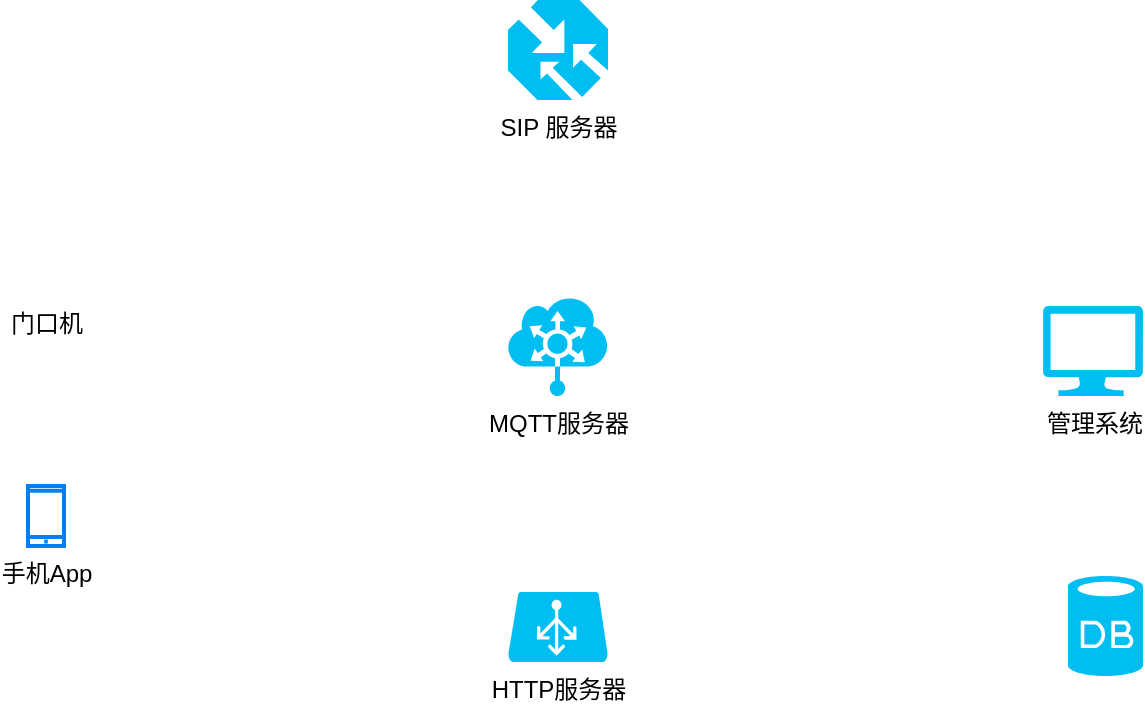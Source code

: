 <mxfile version="11.0.8" type="github"><diagram id="59dI_UTQ4IL4QgH_F2Ei" name="Page-1"><mxGraphModel dx="1074" dy="579" grid="1" gridSize="10" guides="1" tooltips="1" connect="1" arrows="1" fold="1" page="1" pageScale="1" pageWidth="827" pageHeight="1169" math="0" shadow="0"><root><mxCell id="0"/><mxCell id="1" parent="0"/><mxCell id="PYKvtYwbS3nWIdBM4FNF-1" value="门口机" style="shape=image;html=1;verticalAlign=top;verticalLabelPosition=bottom;labelBackgroundColor=#ffffff;imageAspect=0;aspect=fixed;image=https://cdn0.iconfinder.com/data/icons/simpline-mix/64/simpline_43-128.png" vertex="1" parent="1"><mxGeometry x="197.5" y="522" width="43" height="43" as="geometry"/></mxCell><mxCell id="PYKvtYwbS3nWIdBM4FNF-4" value="手机App" style="html=1;verticalLabelPosition=bottom;align=center;labelBackgroundColor=#ffffff;verticalAlign=top;strokeWidth=2;strokeColor=#0080F0;fillColor=#ffffff;shadow=0;dashed=0;shape=mxgraph.ios7.icons.smartphone;" vertex="1" parent="1"><mxGeometry x="210" y="660" width="18" height="30" as="geometry"/></mxCell><mxCell id="PYKvtYwbS3nWIdBM4FNF-5" value="" style="verticalLabelPosition=bottom;html=1;verticalAlign=top;align=center;strokeColor=none;fillColor=#00BEF2;shape=mxgraph.azure.database;" vertex="1" parent="1"><mxGeometry x="730" y="705" width="37.5" height="50" as="geometry"/></mxCell><mxCell id="PYKvtYwbS3nWIdBM4FNF-7" value="SIP 服务器" style="verticalLabelPosition=bottom;html=1;verticalAlign=top;align=center;strokeColor=none;fillColor=#00BEF2;shape=mxgraph.azure.traffic_manager;pointerEvents=1;" vertex="1" parent="1"><mxGeometry x="450" y="417" width="50" height="50" as="geometry"/></mxCell><mxCell id="PYKvtYwbS3nWIdBM4FNF-9" value="HTTP服务器" style="verticalLabelPosition=bottom;html=1;verticalAlign=top;align=center;strokeColor=none;fillColor=#00BEF2;shape=mxgraph.azure.azure_load_balancer;" vertex="1" parent="1"><mxGeometry x="450" y="713" width="50" height="35" as="geometry"/></mxCell><mxCell id="PYKvtYwbS3nWIdBM4FNF-10" value="MQTT服务器" style="verticalLabelPosition=bottom;html=1;verticalAlign=top;align=center;strokeColor=none;fillColor=#00BEF2;shape=mxgraph.azure.biztalk_services;" vertex="1" parent="1"><mxGeometry x="450" y="565" width="50" height="50" as="geometry"/></mxCell><mxCell id="PYKvtYwbS3nWIdBM4FNF-12" value="管理系统" style="verticalLabelPosition=bottom;html=1;verticalAlign=top;align=center;strokeColor=none;fillColor=#00BEF2;shape=mxgraph.azure.computer;pointerEvents=1;" vertex="1" parent="1"><mxGeometry x="717.5" y="570" width="50" height="45" as="geometry"/></mxCell></root></mxGraphModel></diagram></mxfile>